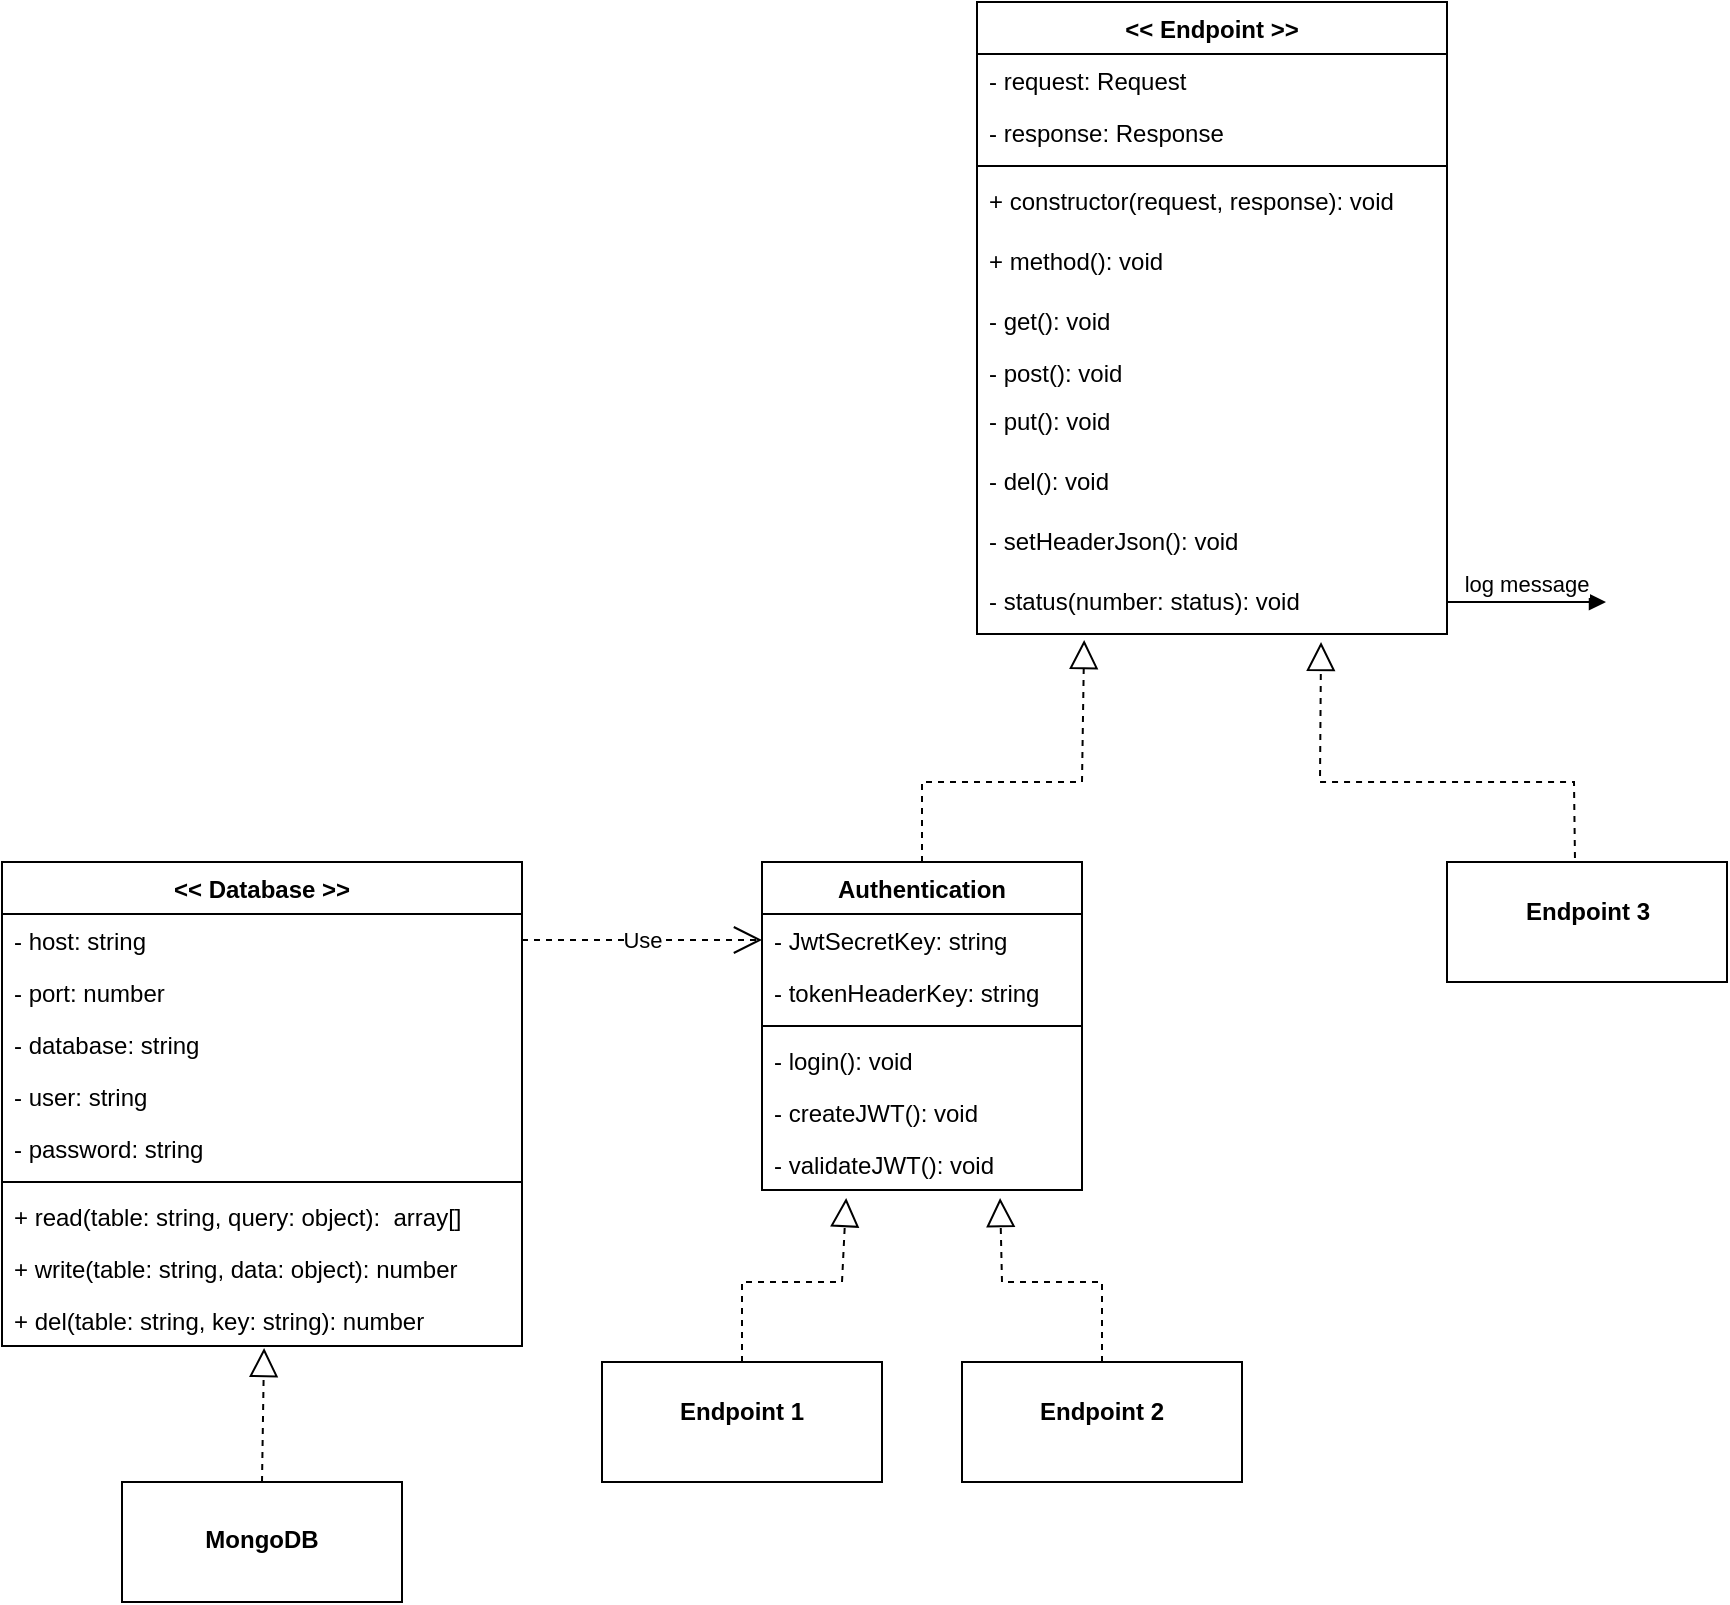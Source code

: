 <mxfile version="16.5.1" type="device"><diagram id="86f_3c6MxZlRqnTLeO38" name="Seite-1"><mxGraphModel dx="1186" dy="773" grid="1" gridSize="10" guides="1" tooltips="1" connect="1" arrows="1" fold="1" page="1" pageScale="1" pageWidth="1169" pageHeight="827" math="0" shadow="0"><root><mxCell id="0"/><mxCell id="1" parent="0"/><mxCell id="psq1hriSEzAuvO7Ljspc-1" value="&lt;&lt; Endpoint &gt;&gt;" style="swimlane;fontStyle=1;align=center;verticalAlign=top;childLayout=stackLayout;horizontal=1;startSize=26;horizontalStack=0;resizeParent=1;resizeParentMax=0;resizeLast=0;collapsible=1;marginBottom=0;" vertex="1" parent="1"><mxGeometry x="667.5" y="70" width="235" height="316" as="geometry"/></mxCell><mxCell id="psq1hriSEzAuvO7Ljspc-2" value="- request: Request" style="text;strokeColor=none;fillColor=none;align=left;verticalAlign=top;spacingLeft=4;spacingRight=4;overflow=hidden;rotatable=0;points=[[0,0.5],[1,0.5]];portConstraint=eastwest;" vertex="1" parent="psq1hriSEzAuvO7Ljspc-1"><mxGeometry y="26" width="235" height="26" as="geometry"/></mxCell><mxCell id="psq1hriSEzAuvO7Ljspc-12" value="- response: Response" style="text;strokeColor=none;fillColor=none;align=left;verticalAlign=top;spacingLeft=4;spacingRight=4;overflow=hidden;rotatable=0;points=[[0,0.5],[1,0.5]];portConstraint=eastwest;" vertex="1" parent="psq1hriSEzAuvO7Ljspc-1"><mxGeometry y="52" width="235" height="26" as="geometry"/></mxCell><mxCell id="psq1hriSEzAuvO7Ljspc-3" value="" style="line;strokeWidth=1;fillColor=none;align=left;verticalAlign=middle;spacingTop=-1;spacingLeft=3;spacingRight=3;rotatable=0;labelPosition=right;points=[];portConstraint=eastwest;" vertex="1" parent="psq1hriSEzAuvO7Ljspc-1"><mxGeometry y="78" width="235" height="8" as="geometry"/></mxCell><mxCell id="psq1hriSEzAuvO7Ljspc-15" value="+ constructor(request, response): void" style="text;strokeColor=none;fillColor=none;align=left;verticalAlign=top;spacingLeft=4;spacingRight=4;overflow=hidden;rotatable=0;points=[[0,0.5],[1,0.5]];portConstraint=eastwest;" vertex="1" parent="psq1hriSEzAuvO7Ljspc-1"><mxGeometry y="86" width="235" height="30" as="geometry"/></mxCell><mxCell id="psq1hriSEzAuvO7Ljspc-11" value="+ method(): void" style="text;strokeColor=none;fillColor=none;align=left;verticalAlign=top;spacingLeft=4;spacingRight=4;overflow=hidden;rotatable=0;points=[[0,0.5],[1,0.5]];portConstraint=eastwest;" vertex="1" parent="psq1hriSEzAuvO7Ljspc-1"><mxGeometry y="116" width="235" height="30" as="geometry"/></mxCell><mxCell id="psq1hriSEzAuvO7Ljspc-6" value="- get(): void" style="text;strokeColor=none;fillColor=none;align=left;verticalAlign=top;spacingLeft=4;spacingRight=4;overflow=hidden;rotatable=0;points=[[0,0.5],[1,0.5]];portConstraint=eastwest;" vertex="1" parent="psq1hriSEzAuvO7Ljspc-1"><mxGeometry y="146" width="235" height="26" as="geometry"/></mxCell><mxCell id="psq1hriSEzAuvO7Ljspc-4" value="- post(): void" style="text;strokeColor=none;fillColor=none;align=left;verticalAlign=top;spacingLeft=4;spacingRight=4;overflow=hidden;rotatable=0;points=[[0,0.5],[1,0.5]];portConstraint=eastwest;" vertex="1" parent="psq1hriSEzAuvO7Ljspc-1"><mxGeometry y="172" width="235" height="24" as="geometry"/></mxCell><mxCell id="psq1hriSEzAuvO7Ljspc-10" value="- put(): void" style="text;strokeColor=none;fillColor=none;align=left;verticalAlign=top;spacingLeft=4;spacingRight=4;overflow=hidden;rotatable=0;points=[[0,0.5],[1,0.5]];portConstraint=eastwest;" vertex="1" parent="psq1hriSEzAuvO7Ljspc-1"><mxGeometry y="196" width="235" height="30" as="geometry"/></mxCell><mxCell id="psq1hriSEzAuvO7Ljspc-9" value="- del(): void" style="text;strokeColor=none;fillColor=none;align=left;verticalAlign=top;spacingLeft=4;spacingRight=4;overflow=hidden;rotatable=0;points=[[0,0.5],[1,0.5]];portConstraint=eastwest;" vertex="1" parent="psq1hriSEzAuvO7Ljspc-1"><mxGeometry y="226" width="235" height="30" as="geometry"/></mxCell><mxCell id="psq1hriSEzAuvO7Ljspc-23" value="- setHeaderJson(): void" style="text;strokeColor=none;fillColor=none;align=left;verticalAlign=top;spacingLeft=4;spacingRight=4;overflow=hidden;rotatable=0;points=[[0,0.5],[1,0.5]];portConstraint=eastwest;" vertex="1" parent="psq1hriSEzAuvO7Ljspc-1"><mxGeometry y="256" width="235" height="30" as="geometry"/></mxCell><mxCell id="psq1hriSEzAuvO7Ljspc-13" value="- status(number: status): void" style="text;strokeColor=none;fillColor=none;align=left;verticalAlign=top;spacingLeft=4;spacingRight=4;overflow=hidden;rotatable=0;points=[[0,0.5],[1,0.5]];portConstraint=eastwest;" vertex="1" parent="psq1hriSEzAuvO7Ljspc-1"><mxGeometry y="286" width="235" height="30" as="geometry"/></mxCell><mxCell id="psq1hriSEzAuvO7Ljspc-14" value="log message" style="html=1;verticalAlign=bottom;endArrow=block;rounded=0;" edge="1" parent="1"><mxGeometry width="80" relative="1" as="geometry"><mxPoint x="902" y="370" as="sourcePoint"/><mxPoint x="982" y="370" as="targetPoint"/></mxGeometry></mxCell><mxCell id="psq1hriSEzAuvO7Ljspc-16" value="&lt;p style=&quot;margin: 0px ; margin-top: 4px ; text-align: center&quot;&gt;&lt;br&gt;&lt;b&gt;Endpoint 1&lt;/b&gt;&lt;/p&gt;" style="verticalAlign=top;align=left;overflow=fill;fontSize=12;fontFamily=Helvetica;html=1;" vertex="1" parent="1"><mxGeometry x="480" y="750" width="140" height="60" as="geometry"/></mxCell><mxCell id="psq1hriSEzAuvO7Ljspc-17" value="&lt;p style=&quot;margin: 0px ; margin-top: 4px ; text-align: center&quot;&gt;&lt;br&gt;&lt;b&gt;Endpoint 2&lt;/b&gt;&lt;/p&gt;" style="verticalAlign=top;align=left;overflow=fill;fontSize=12;fontFamily=Helvetica;html=1;" vertex="1" parent="1"><mxGeometry x="660" y="750" width="140" height="60" as="geometry"/></mxCell><mxCell id="psq1hriSEzAuvO7Ljspc-18" value="&lt;p style=&quot;margin: 0px ; margin-top: 4px ; text-align: center&quot;&gt;&lt;br&gt;&lt;b&gt;Endpoint 3&lt;/b&gt;&lt;/p&gt;" style="verticalAlign=top;align=left;overflow=fill;fontSize=12;fontFamily=Helvetica;html=1;" vertex="1" parent="1"><mxGeometry x="902.5" y="500" width="140" height="60" as="geometry"/></mxCell><mxCell id="psq1hriSEzAuvO7Ljspc-22" value="" style="endArrow=block;dashed=1;endFill=0;endSize=12;html=1;rounded=0;exitX=0.457;exitY=-0.033;exitDx=0;exitDy=0;exitPerimeter=0;entryX=0.732;entryY=1.133;entryDx=0;entryDy=0;entryPerimeter=0;" edge="1" parent="1" source="psq1hriSEzAuvO7Ljspc-18" target="psq1hriSEzAuvO7Ljspc-13"><mxGeometry width="160" relative="1" as="geometry"><mxPoint x="960" y="460" as="sourcePoint"/><mxPoint x="860" y="430" as="targetPoint"/><Array as="points"><mxPoint x="966" y="460"/><mxPoint x="839" y="460"/></Array></mxGeometry></mxCell><mxCell id="psq1hriSEzAuvO7Ljspc-24" value="Authentication" style="swimlane;fontStyle=1;align=center;verticalAlign=top;childLayout=stackLayout;horizontal=1;startSize=26;horizontalStack=0;resizeParent=1;resizeParentMax=0;resizeLast=0;collapsible=1;marginBottom=0;" vertex="1" parent="1"><mxGeometry x="560" y="500" width="160" height="164" as="geometry"/></mxCell><mxCell id="psq1hriSEzAuvO7Ljspc-48" value="- JwtSecretKey: string" style="text;strokeColor=none;fillColor=none;align=left;verticalAlign=top;spacingLeft=4;spacingRight=4;overflow=hidden;rotatable=0;points=[[0,0.5],[1,0.5]];portConstraint=eastwest;" vertex="1" parent="psq1hriSEzAuvO7Ljspc-24"><mxGeometry y="26" width="160" height="26" as="geometry"/></mxCell><mxCell id="psq1hriSEzAuvO7Ljspc-25" value="- tokenHeaderKey: string" style="text;strokeColor=none;fillColor=none;align=left;verticalAlign=top;spacingLeft=4;spacingRight=4;overflow=hidden;rotatable=0;points=[[0,0.5],[1,0.5]];portConstraint=eastwest;" vertex="1" parent="psq1hriSEzAuvO7Ljspc-24"><mxGeometry y="52" width="160" height="26" as="geometry"/></mxCell><mxCell id="psq1hriSEzAuvO7Ljspc-26" value="" style="line;strokeWidth=1;fillColor=none;align=left;verticalAlign=middle;spacingTop=-1;spacingLeft=3;spacingRight=3;rotatable=0;labelPosition=right;points=[];portConstraint=eastwest;" vertex="1" parent="psq1hriSEzAuvO7Ljspc-24"><mxGeometry y="78" width="160" height="8" as="geometry"/></mxCell><mxCell id="psq1hriSEzAuvO7Ljspc-27" value="- login(): void" style="text;strokeColor=none;fillColor=none;align=left;verticalAlign=top;spacingLeft=4;spacingRight=4;overflow=hidden;rotatable=0;points=[[0,0.5],[1,0.5]];portConstraint=eastwest;" vertex="1" parent="psq1hriSEzAuvO7Ljspc-24"><mxGeometry y="86" width="160" height="26" as="geometry"/></mxCell><mxCell id="psq1hriSEzAuvO7Ljspc-46" value="- createJWT(): void" style="text;strokeColor=none;fillColor=none;align=left;verticalAlign=top;spacingLeft=4;spacingRight=4;overflow=hidden;rotatable=0;points=[[0,0.5],[1,0.5]];portConstraint=eastwest;" vertex="1" parent="psq1hriSEzAuvO7Ljspc-24"><mxGeometry y="112" width="160" height="26" as="geometry"/></mxCell><mxCell id="psq1hriSEzAuvO7Ljspc-47" value="- validateJWT(): void" style="text;strokeColor=none;fillColor=none;align=left;verticalAlign=top;spacingLeft=4;spacingRight=4;overflow=hidden;rotatable=0;points=[[0,0.5],[1,0.5]];portConstraint=eastwest;" vertex="1" parent="psq1hriSEzAuvO7Ljspc-24"><mxGeometry y="138" width="160" height="26" as="geometry"/></mxCell><mxCell id="psq1hriSEzAuvO7Ljspc-28" value="" style="endArrow=block;dashed=1;endFill=0;endSize=12;html=1;rounded=0;exitX=0.5;exitY=0;exitDx=0;exitDy=0;entryX=0.228;entryY=1.1;entryDx=0;entryDy=0;entryPerimeter=0;" edge="1" parent="1" source="psq1hriSEzAuvO7Ljspc-24" target="psq1hriSEzAuvO7Ljspc-13"><mxGeometry width="160" relative="1" as="geometry"><mxPoint x="640" y="490" as="sourcePoint"/><mxPoint x="720" y="410" as="targetPoint"/><Array as="points"><mxPoint x="640" y="460"/><mxPoint x="720" y="460"/></Array></mxGeometry></mxCell><mxCell id="psq1hriSEzAuvO7Ljspc-30" value="" style="endArrow=block;dashed=1;endFill=0;endSize=12;html=1;rounded=0;exitX=0.5;exitY=0;exitDx=0;exitDy=0;entryX=0.263;entryY=1.154;entryDx=0;entryDy=0;entryPerimeter=0;" edge="1" parent="1" source="psq1hriSEzAuvO7Ljspc-16" target="psq1hriSEzAuvO7Ljspc-47"><mxGeometry width="160" relative="1" as="geometry"><mxPoint x="549.5" y="720.5" as="sourcePoint"/><mxPoint x="600" y="660" as="targetPoint"/><Array as="points"><mxPoint x="550" y="710"/><mxPoint x="600" y="710"/></Array></mxGeometry></mxCell><mxCell id="psq1hriSEzAuvO7Ljspc-31" value="" style="endArrow=block;dashed=1;endFill=0;endSize=12;html=1;rounded=0;exitX=0.5;exitY=0;exitDx=0;exitDy=0;entryX=0.744;entryY=1.154;entryDx=0;entryDy=0;entryPerimeter=0;" edge="1" parent="1" source="psq1hriSEzAuvO7Ljspc-17" target="psq1hriSEzAuvO7Ljspc-47"><mxGeometry width="160" relative="1" as="geometry"><mxPoint x="729.5" y="726" as="sourcePoint"/><mxPoint x="680" y="660" as="targetPoint"/><Array as="points"><mxPoint x="730" y="710"/><mxPoint x="680" y="710"/></Array></mxGeometry></mxCell><mxCell id="psq1hriSEzAuvO7Ljspc-33" value="&lt;&lt; Database &gt;&gt;" style="swimlane;fontStyle=1;align=center;verticalAlign=top;childLayout=stackLayout;horizontal=1;startSize=26;horizontalStack=0;resizeParent=1;resizeParentMax=0;resizeLast=0;collapsible=1;marginBottom=0;" vertex="1" parent="1"><mxGeometry x="180" y="500" width="260" height="242" as="geometry"/></mxCell><mxCell id="psq1hriSEzAuvO7Ljspc-34" value="- host: string" style="text;strokeColor=none;fillColor=none;align=left;verticalAlign=top;spacingLeft=4;spacingRight=4;overflow=hidden;rotatable=0;points=[[0,0.5],[1,0.5]];portConstraint=eastwest;" vertex="1" parent="psq1hriSEzAuvO7Ljspc-33"><mxGeometry y="26" width="260" height="26" as="geometry"/></mxCell><mxCell id="psq1hriSEzAuvO7Ljspc-40" value="- port: number" style="text;strokeColor=none;fillColor=none;align=left;verticalAlign=top;spacingLeft=4;spacingRight=4;overflow=hidden;rotatable=0;points=[[0,0.5],[1,0.5]];portConstraint=eastwest;" vertex="1" parent="psq1hriSEzAuvO7Ljspc-33"><mxGeometry y="52" width="260" height="26" as="geometry"/></mxCell><mxCell id="psq1hriSEzAuvO7Ljspc-41" value="- database: string" style="text;strokeColor=none;fillColor=none;align=left;verticalAlign=top;spacingLeft=4;spacingRight=4;overflow=hidden;rotatable=0;points=[[0,0.5],[1,0.5]];portConstraint=eastwest;" vertex="1" parent="psq1hriSEzAuvO7Ljspc-33"><mxGeometry y="78" width="260" height="26" as="geometry"/></mxCell><mxCell id="psq1hriSEzAuvO7Ljspc-42" value="- user: string" style="text;strokeColor=none;fillColor=none;align=left;verticalAlign=top;spacingLeft=4;spacingRight=4;overflow=hidden;rotatable=0;points=[[0,0.5],[1,0.5]];portConstraint=eastwest;" vertex="1" parent="psq1hriSEzAuvO7Ljspc-33"><mxGeometry y="104" width="260" height="26" as="geometry"/></mxCell><mxCell id="psq1hriSEzAuvO7Ljspc-43" value="- password: string" style="text;strokeColor=none;fillColor=none;align=left;verticalAlign=top;spacingLeft=4;spacingRight=4;overflow=hidden;rotatable=0;points=[[0,0.5],[1,0.5]];portConstraint=eastwest;" vertex="1" parent="psq1hriSEzAuvO7Ljspc-33"><mxGeometry y="130" width="260" height="26" as="geometry"/></mxCell><mxCell id="psq1hriSEzAuvO7Ljspc-35" value="" style="line;strokeWidth=1;fillColor=none;align=left;verticalAlign=middle;spacingTop=-1;spacingLeft=3;spacingRight=3;rotatable=0;labelPosition=right;points=[];portConstraint=eastwest;" vertex="1" parent="psq1hriSEzAuvO7Ljspc-33"><mxGeometry y="156" width="260" height="8" as="geometry"/></mxCell><mxCell id="psq1hriSEzAuvO7Ljspc-38" value="+ read(table: string, query: object):  array[]" style="text;strokeColor=none;fillColor=none;align=left;verticalAlign=top;spacingLeft=4;spacingRight=4;overflow=hidden;rotatable=0;points=[[0,0.5],[1,0.5]];portConstraint=eastwest;" vertex="1" parent="psq1hriSEzAuvO7Ljspc-33"><mxGeometry y="164" width="260" height="26" as="geometry"/></mxCell><mxCell id="psq1hriSEzAuvO7Ljspc-39" value="+ write(table: string, data: object): number" style="text;strokeColor=none;fillColor=none;align=left;verticalAlign=top;spacingLeft=4;spacingRight=4;overflow=hidden;rotatable=0;points=[[0,0.5],[1,0.5]];portConstraint=eastwest;" vertex="1" parent="psq1hriSEzAuvO7Ljspc-33"><mxGeometry y="190" width="260" height="26" as="geometry"/></mxCell><mxCell id="psq1hriSEzAuvO7Ljspc-36" value="+ del(table: string, key: string): number" style="text;strokeColor=none;fillColor=none;align=left;verticalAlign=top;spacingLeft=4;spacingRight=4;overflow=hidden;rotatable=0;points=[[0,0.5],[1,0.5]];portConstraint=eastwest;" vertex="1" parent="psq1hriSEzAuvO7Ljspc-33"><mxGeometry y="216" width="260" height="26" as="geometry"/></mxCell><mxCell id="psq1hriSEzAuvO7Ljspc-37" value="Use" style="endArrow=open;endSize=12;dashed=1;html=1;rounded=0;exitX=1;exitY=0.5;exitDx=0;exitDy=0;entryX=0;entryY=0.5;entryDx=0;entryDy=0;" edge="1" parent="1" source="psq1hriSEzAuvO7Ljspc-34" target="psq1hriSEzAuvO7Ljspc-48"><mxGeometry width="160" relative="1" as="geometry"><mxPoint x="460" y="543" as="sourcePoint"/><mxPoint x="540" y="543" as="targetPoint"/></mxGeometry></mxCell><mxCell id="psq1hriSEzAuvO7Ljspc-44" value="&lt;p style=&quot;margin: 4px 0px 0px&quot;&gt;&lt;b&gt;&lt;br&gt;&lt;/b&gt;&lt;/p&gt;&lt;p style=&quot;margin: 4px 0px 0px&quot;&gt;&lt;b&gt;MongoDB&lt;/b&gt;&lt;/p&gt;" style="verticalAlign=top;align=center;overflow=fill;fontSize=12;fontFamily=Helvetica;html=1;" vertex="1" parent="1"><mxGeometry x="240" y="810" width="140" height="60" as="geometry"/></mxCell><mxCell id="psq1hriSEzAuvO7Ljspc-45" value="" style="endArrow=block;dashed=1;endFill=0;endSize=12;html=1;rounded=0;exitX=0.5;exitY=0;exitDx=0;exitDy=0;entryX=0.504;entryY=1.038;entryDx=0;entryDy=0;entryPerimeter=0;" edge="1" parent="1" source="psq1hriSEzAuvO7Ljspc-44" target="psq1hriSEzAuvO7Ljspc-36"><mxGeometry width="160" relative="1" as="geometry"><mxPoint x="309.5" y="802" as="sourcePoint"/><mxPoint x="310" y="750" as="targetPoint"/></mxGeometry></mxCell></root></mxGraphModel></diagram></mxfile>